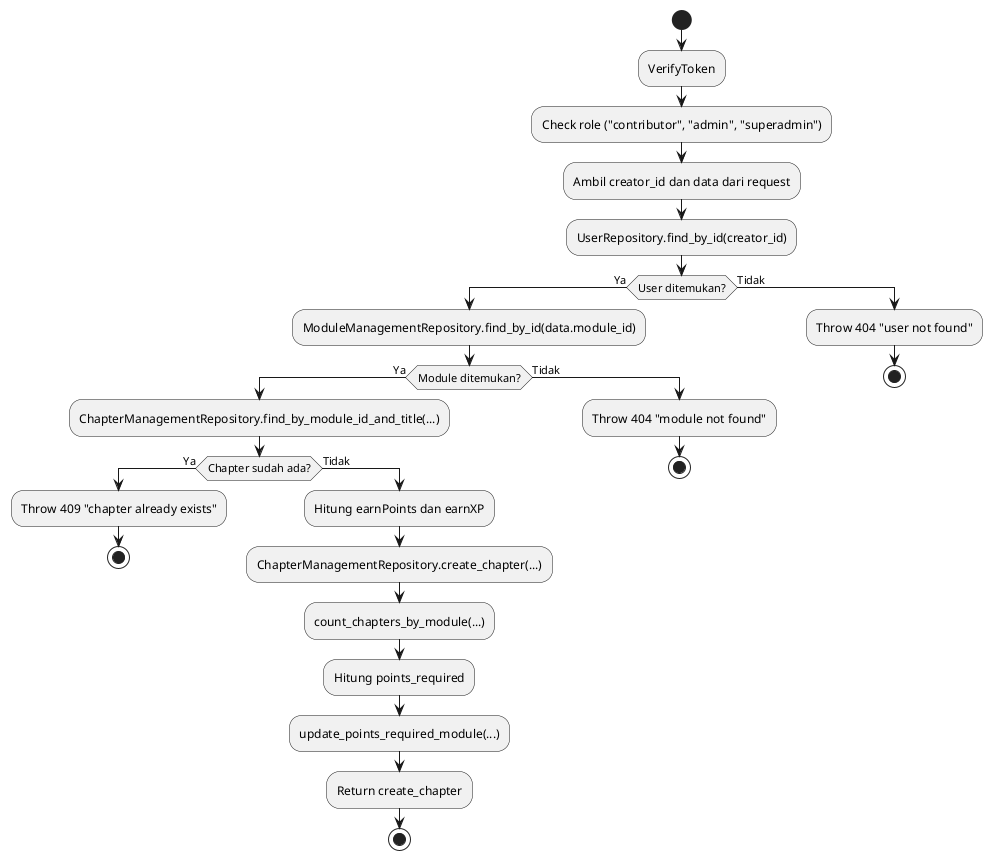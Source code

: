 @startuml
start

:VerifyToken;
:Check role ("contributor", "admin", "superadmin");
:Ambil creator_id dan data dari request;

:UserRepository.find_by_id(creator_id);
if (User ditemukan?) then (Ya)
  :ModuleManagementRepository.find_by_id(data.module_id);
  if (Module ditemukan?) then (Ya)
    :ChapterManagementRepository.find_by_module_id_and_title(...);
    if (Chapter sudah ada?) then (Ya)
      :Throw 409 "chapter already exists";
      stop
    else (Tidak)
      :Hitung earnPoints dan earnXP;
      :ChapterManagementRepository.create_chapter(...);
      :count_chapters_by_module(...);
      :Hitung points_required;
      :update_points_required_module(...);
      :Return create_chapter;
      stop
    endif
  else (Tidak)
    :Throw 404 "module not found";
    stop
  endif
else (Tidak)
  :Throw 404 "user not found";
  stop
endif

@enduml
